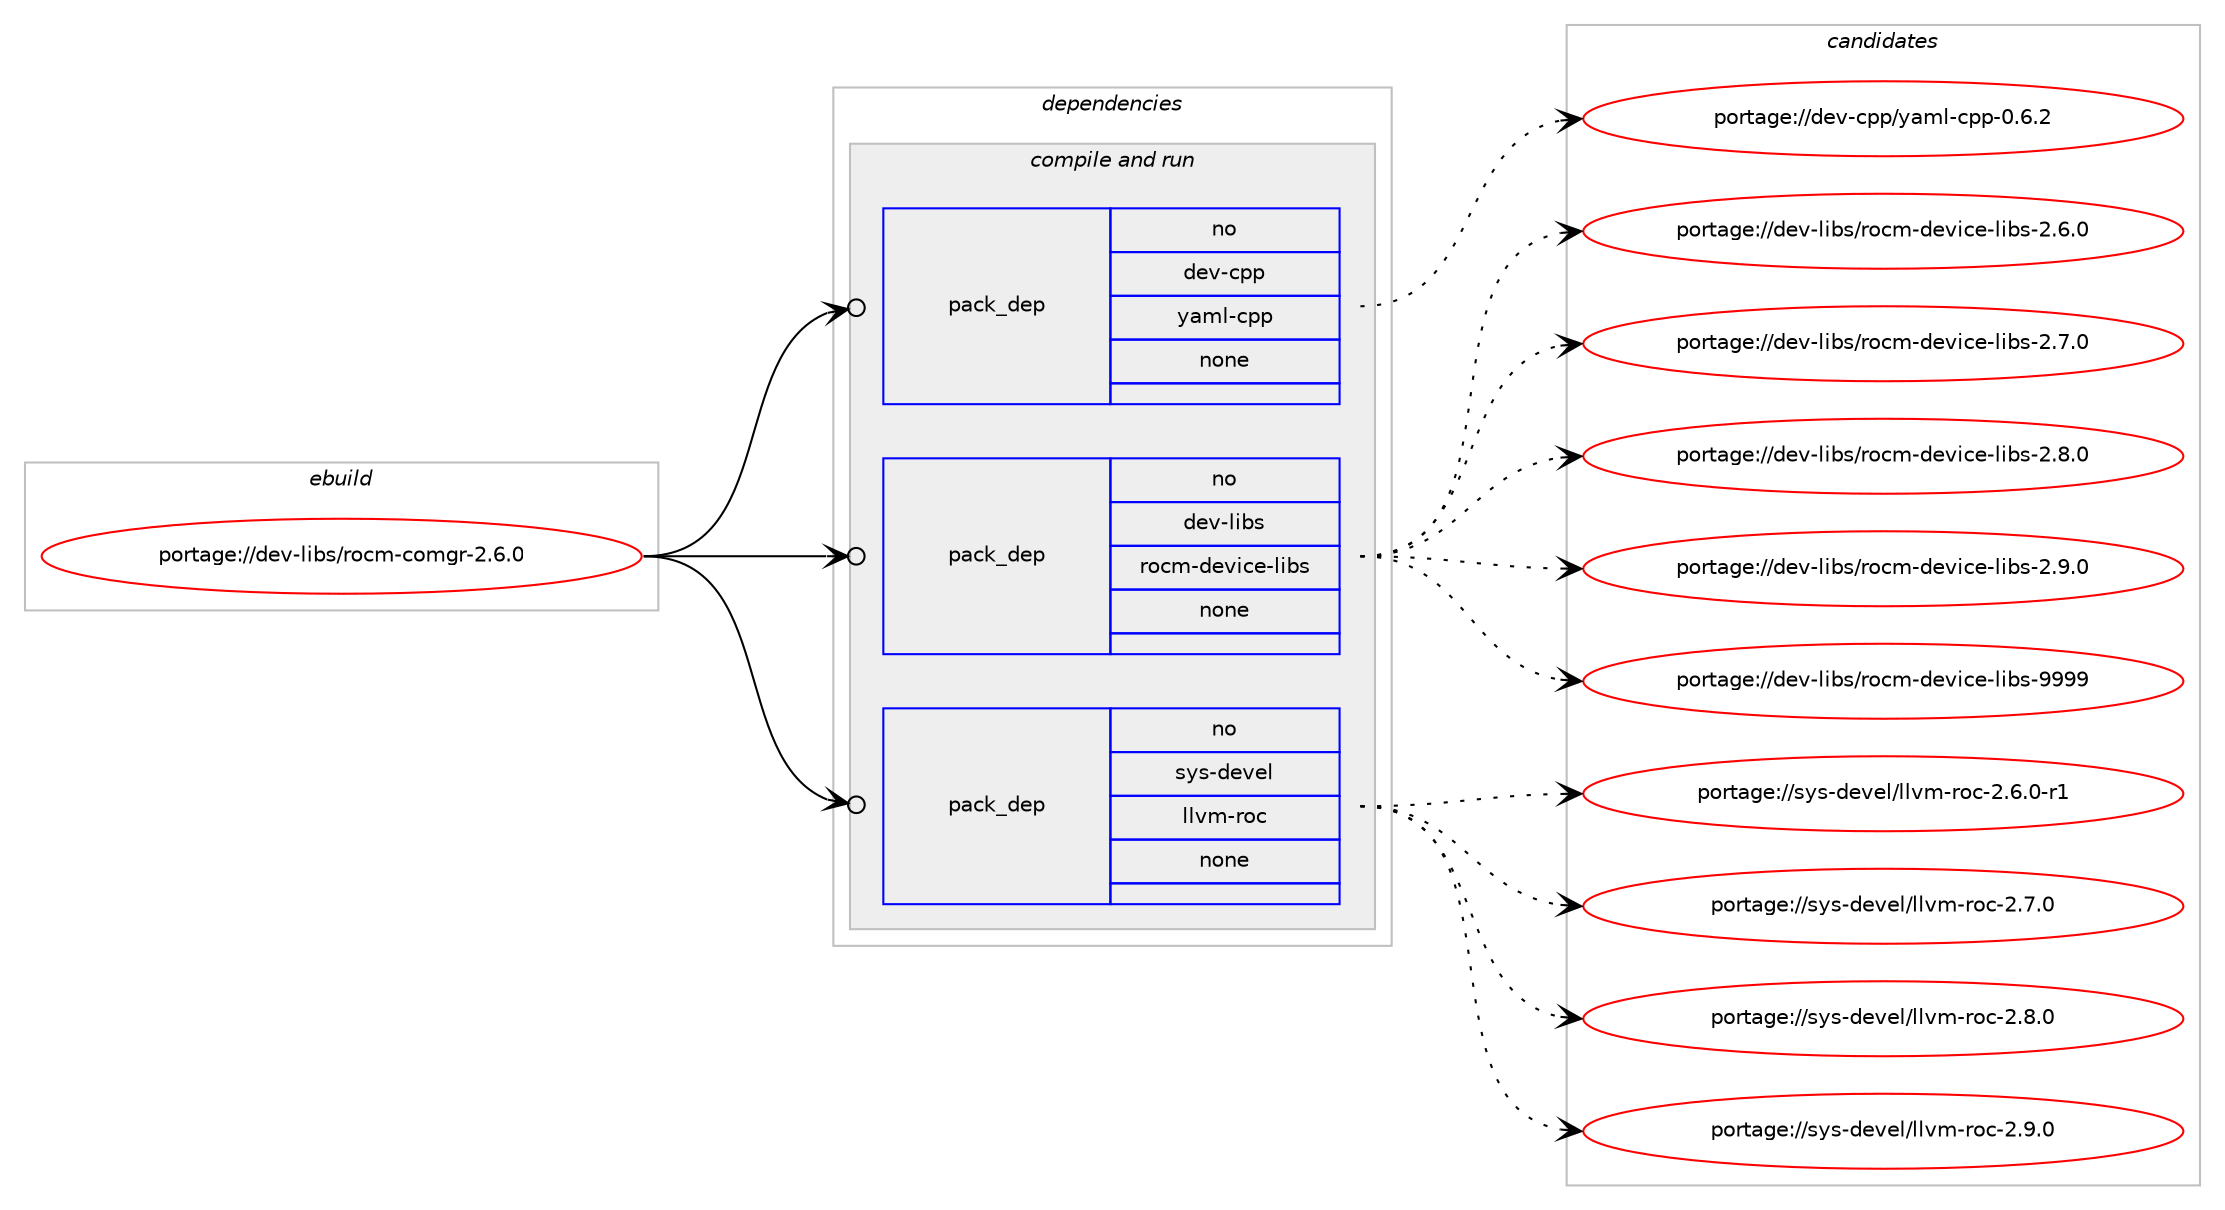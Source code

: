 digraph prolog {

# *************
# Graph options
# *************

newrank=true;
concentrate=true;
compound=true;
graph [rankdir=LR,fontname=Helvetica,fontsize=10,ranksep=1.5];#, ranksep=2.5, nodesep=0.2];
edge  [arrowhead=vee];
node  [fontname=Helvetica,fontsize=10];

# **********
# The ebuild
# **********

subgraph cluster_leftcol {
color=gray;
label=<<i>ebuild</i>>;
id [label="portage://dev-libs/rocm-comgr-2.6.0", color=red, width=4, href="../dev-libs/rocm-comgr-2.6.0.svg"];
}

# ****************
# The dependencies
# ****************

subgraph cluster_midcol {
color=gray;
label=<<i>dependencies</i>>;
subgraph cluster_compile {
fillcolor="#eeeeee";
style=filled;
label=<<i>compile</i>>;
}
subgraph cluster_compileandrun {
fillcolor="#eeeeee";
style=filled;
label=<<i>compile and run</i>>;
subgraph pack78826 {
dependency103745 [label=<<TABLE BORDER="0" CELLBORDER="1" CELLSPACING="0" CELLPADDING="4" WIDTH="220"><TR><TD ROWSPAN="6" CELLPADDING="30">pack_dep</TD></TR><TR><TD WIDTH="110">no</TD></TR><TR><TD>dev-cpp</TD></TR><TR><TD>yaml-cpp</TD></TR><TR><TD>none</TD></TR><TR><TD></TD></TR></TABLE>>, shape=none, color=blue];
}
id:e -> dependency103745:w [weight=20,style="solid",arrowhead="odotvee"];
subgraph pack78827 {
dependency103746 [label=<<TABLE BORDER="0" CELLBORDER="1" CELLSPACING="0" CELLPADDING="4" WIDTH="220"><TR><TD ROWSPAN="6" CELLPADDING="30">pack_dep</TD></TR><TR><TD WIDTH="110">no</TD></TR><TR><TD>dev-libs</TD></TR><TR><TD>rocm-device-libs</TD></TR><TR><TD>none</TD></TR><TR><TD></TD></TR></TABLE>>, shape=none, color=blue];
}
id:e -> dependency103746:w [weight=20,style="solid",arrowhead="odotvee"];
subgraph pack78828 {
dependency103747 [label=<<TABLE BORDER="0" CELLBORDER="1" CELLSPACING="0" CELLPADDING="4" WIDTH="220"><TR><TD ROWSPAN="6" CELLPADDING="30">pack_dep</TD></TR><TR><TD WIDTH="110">no</TD></TR><TR><TD>sys-devel</TD></TR><TR><TD>llvm-roc</TD></TR><TR><TD>none</TD></TR><TR><TD></TD></TR></TABLE>>, shape=none, color=blue];
}
id:e -> dependency103747:w [weight=20,style="solid",arrowhead="odotvee"];
}
subgraph cluster_run {
fillcolor="#eeeeee";
style=filled;
label=<<i>run</i>>;
}
}

# **************
# The candidates
# **************

subgraph cluster_choices {
rank=same;
color=gray;
label=<<i>candidates</i>>;

subgraph choice78826 {
color=black;
nodesep=1;
choiceportage100101118459911211247121971091084599112112454846544650 [label="portage://dev-cpp/yaml-cpp-0.6.2", color=red, width=4,href="../dev-cpp/yaml-cpp-0.6.2.svg"];
dependency103745:e -> choiceportage100101118459911211247121971091084599112112454846544650:w [style=dotted,weight="100"];
}
subgraph choice78827 {
color=black;
nodesep=1;
choiceportage1001011184510810598115471141119910945100101118105991014510810598115455046544648 [label="portage://dev-libs/rocm-device-libs-2.6.0", color=red, width=4,href="../dev-libs/rocm-device-libs-2.6.0.svg"];
choiceportage1001011184510810598115471141119910945100101118105991014510810598115455046554648 [label="portage://dev-libs/rocm-device-libs-2.7.0", color=red, width=4,href="../dev-libs/rocm-device-libs-2.7.0.svg"];
choiceportage1001011184510810598115471141119910945100101118105991014510810598115455046564648 [label="portage://dev-libs/rocm-device-libs-2.8.0", color=red, width=4,href="../dev-libs/rocm-device-libs-2.8.0.svg"];
choiceportage1001011184510810598115471141119910945100101118105991014510810598115455046574648 [label="portage://dev-libs/rocm-device-libs-2.9.0", color=red, width=4,href="../dev-libs/rocm-device-libs-2.9.0.svg"];
choiceportage10010111845108105981154711411199109451001011181059910145108105981154557575757 [label="portage://dev-libs/rocm-device-libs-9999", color=red, width=4,href="../dev-libs/rocm-device-libs-9999.svg"];
dependency103746:e -> choiceportage1001011184510810598115471141119910945100101118105991014510810598115455046544648:w [style=dotted,weight="100"];
dependency103746:e -> choiceportage1001011184510810598115471141119910945100101118105991014510810598115455046554648:w [style=dotted,weight="100"];
dependency103746:e -> choiceportage1001011184510810598115471141119910945100101118105991014510810598115455046564648:w [style=dotted,weight="100"];
dependency103746:e -> choiceportage1001011184510810598115471141119910945100101118105991014510810598115455046574648:w [style=dotted,weight="100"];
dependency103746:e -> choiceportage10010111845108105981154711411199109451001011181059910145108105981154557575757:w [style=dotted,weight="100"];
}
subgraph choice78828 {
color=black;
nodesep=1;
choiceportage115121115451001011181011084710810811810945114111994550465446484511449 [label="portage://sys-devel/llvm-roc-2.6.0-r1", color=red, width=4,href="../sys-devel/llvm-roc-2.6.0-r1.svg"];
choiceportage11512111545100101118101108471081081181094511411199455046554648 [label="portage://sys-devel/llvm-roc-2.7.0", color=red, width=4,href="../sys-devel/llvm-roc-2.7.0.svg"];
choiceportage11512111545100101118101108471081081181094511411199455046564648 [label="portage://sys-devel/llvm-roc-2.8.0", color=red, width=4,href="../sys-devel/llvm-roc-2.8.0.svg"];
choiceportage11512111545100101118101108471081081181094511411199455046574648 [label="portage://sys-devel/llvm-roc-2.9.0", color=red, width=4,href="../sys-devel/llvm-roc-2.9.0.svg"];
dependency103747:e -> choiceportage115121115451001011181011084710810811810945114111994550465446484511449:w [style=dotted,weight="100"];
dependency103747:e -> choiceportage11512111545100101118101108471081081181094511411199455046554648:w [style=dotted,weight="100"];
dependency103747:e -> choiceportage11512111545100101118101108471081081181094511411199455046564648:w [style=dotted,weight="100"];
dependency103747:e -> choiceportage11512111545100101118101108471081081181094511411199455046574648:w [style=dotted,weight="100"];
}
}

}
